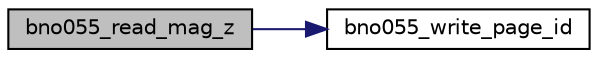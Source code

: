 digraph "bno055_read_mag_z"
{
  edge [fontname="Helvetica",fontsize="10",labelfontname="Helvetica",labelfontsize="10"];
  node [fontname="Helvetica",fontsize="10",shape=record];
  rankdir="LR";
  Node1 [label="bno055_read_mag_z",height=0.2,width=0.4,color="black", fillcolor="grey75", style="filled", fontcolor="black"];
  Node1 -> Node2 [color="midnightblue",fontsize="10",style="solid",fontname="Helvetica"];
  Node2 [label="bno055_write_page_id",height=0.2,width=0.4,color="black", fillcolor="white", style="filled",URL="$bno055_8h.html#aba65b8682ba0645b5b9ab0ea64eb4c7e",tooltip="This API used to write the page id register 0x07. "];
}
